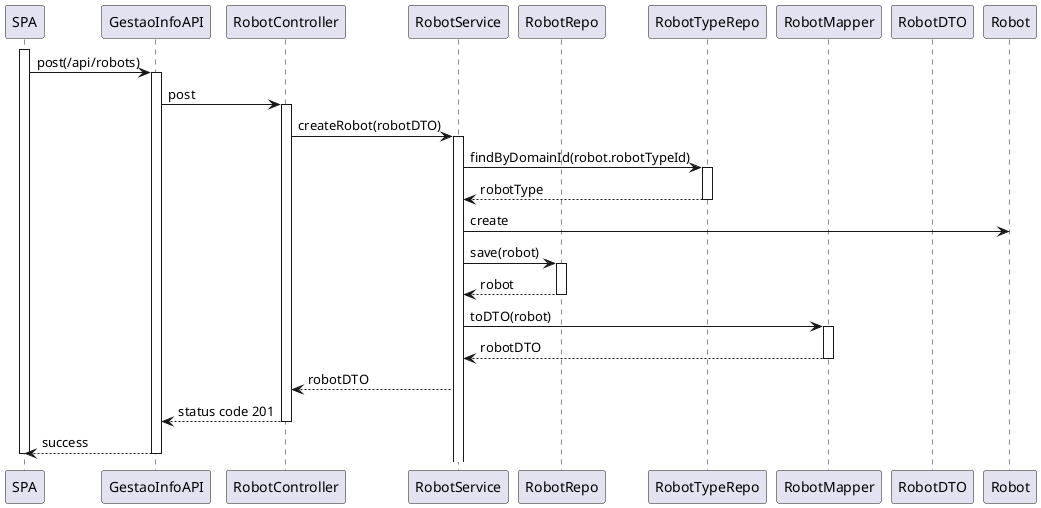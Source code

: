 @startuml
participant SPA
participant "GestaoInfoAPI" as API
participant "RobotController" as Ctrl
participant "RobotService" as Srv
participant "RobotRepo" as Repo
participant "RobotTypeRepo" as Repo2
participant "RobotMapper" as Map
participant "RobotDTO" as DTO
participant "Robot" as Domain

activate SPA
SPA -> API: post(/api/robots)
activate API

API -> Ctrl: post
activate Ctrl

Ctrl -> Srv: createRobot(robotDTO)
activate Srv

Srv -> Repo2: findByDomainId(robot.robotTypeId)
activate Repo2
Repo2 --> Srv: robotType
deactivate Repo2

Srv -> Domain: create
Srv -> Repo: save(robot)
activate Repo
Repo --> Srv: robot
deactivate Repo

Srv -> Map: toDTO(robot)
activate Map
Map --> Srv: robotDTO
deactivate Map

Srv --> Ctrl: robotDTO

Ctrl --> API: status code 201
deactivate Ctrl

API --> SPA: success
deactivate API
deactivate SPA
@enduml
